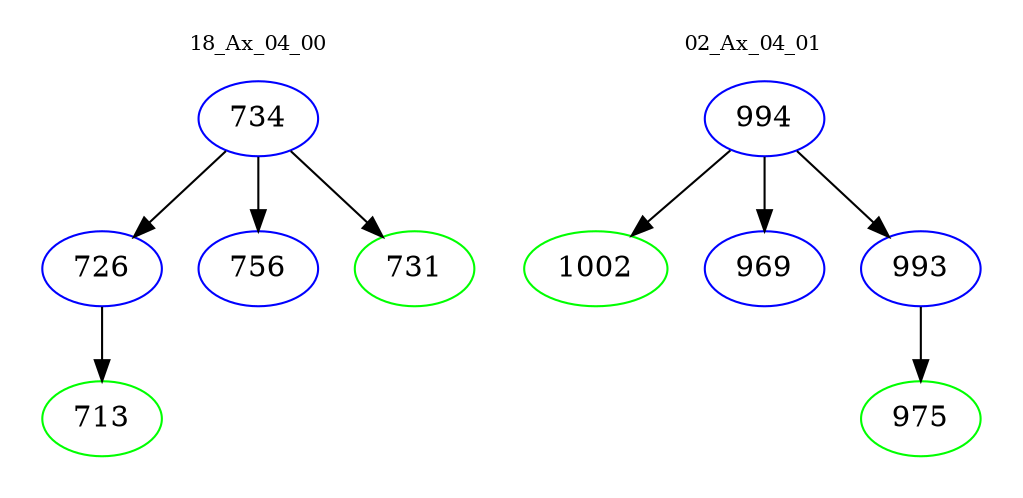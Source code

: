digraph{
subgraph cluster_0 {
color = white
label = "18_Ax_04_00";
fontsize=10;
T0_734 [label="734", color="blue"]
T0_734 -> T0_726 [color="black"]
T0_726 [label="726", color="blue"]
T0_726 -> T0_713 [color="black"]
T0_713 [label="713", color="green"]
T0_734 -> T0_756 [color="black"]
T0_756 [label="756", color="blue"]
T0_734 -> T0_731 [color="black"]
T0_731 [label="731", color="green"]
}
subgraph cluster_1 {
color = white
label = "02_Ax_04_01";
fontsize=10;
T1_994 [label="994", color="blue"]
T1_994 -> T1_1002 [color="black"]
T1_1002 [label="1002", color="green"]
T1_994 -> T1_969 [color="black"]
T1_969 [label="969", color="blue"]
T1_994 -> T1_993 [color="black"]
T1_993 [label="993", color="blue"]
T1_993 -> T1_975 [color="black"]
T1_975 [label="975", color="green"]
}
}

